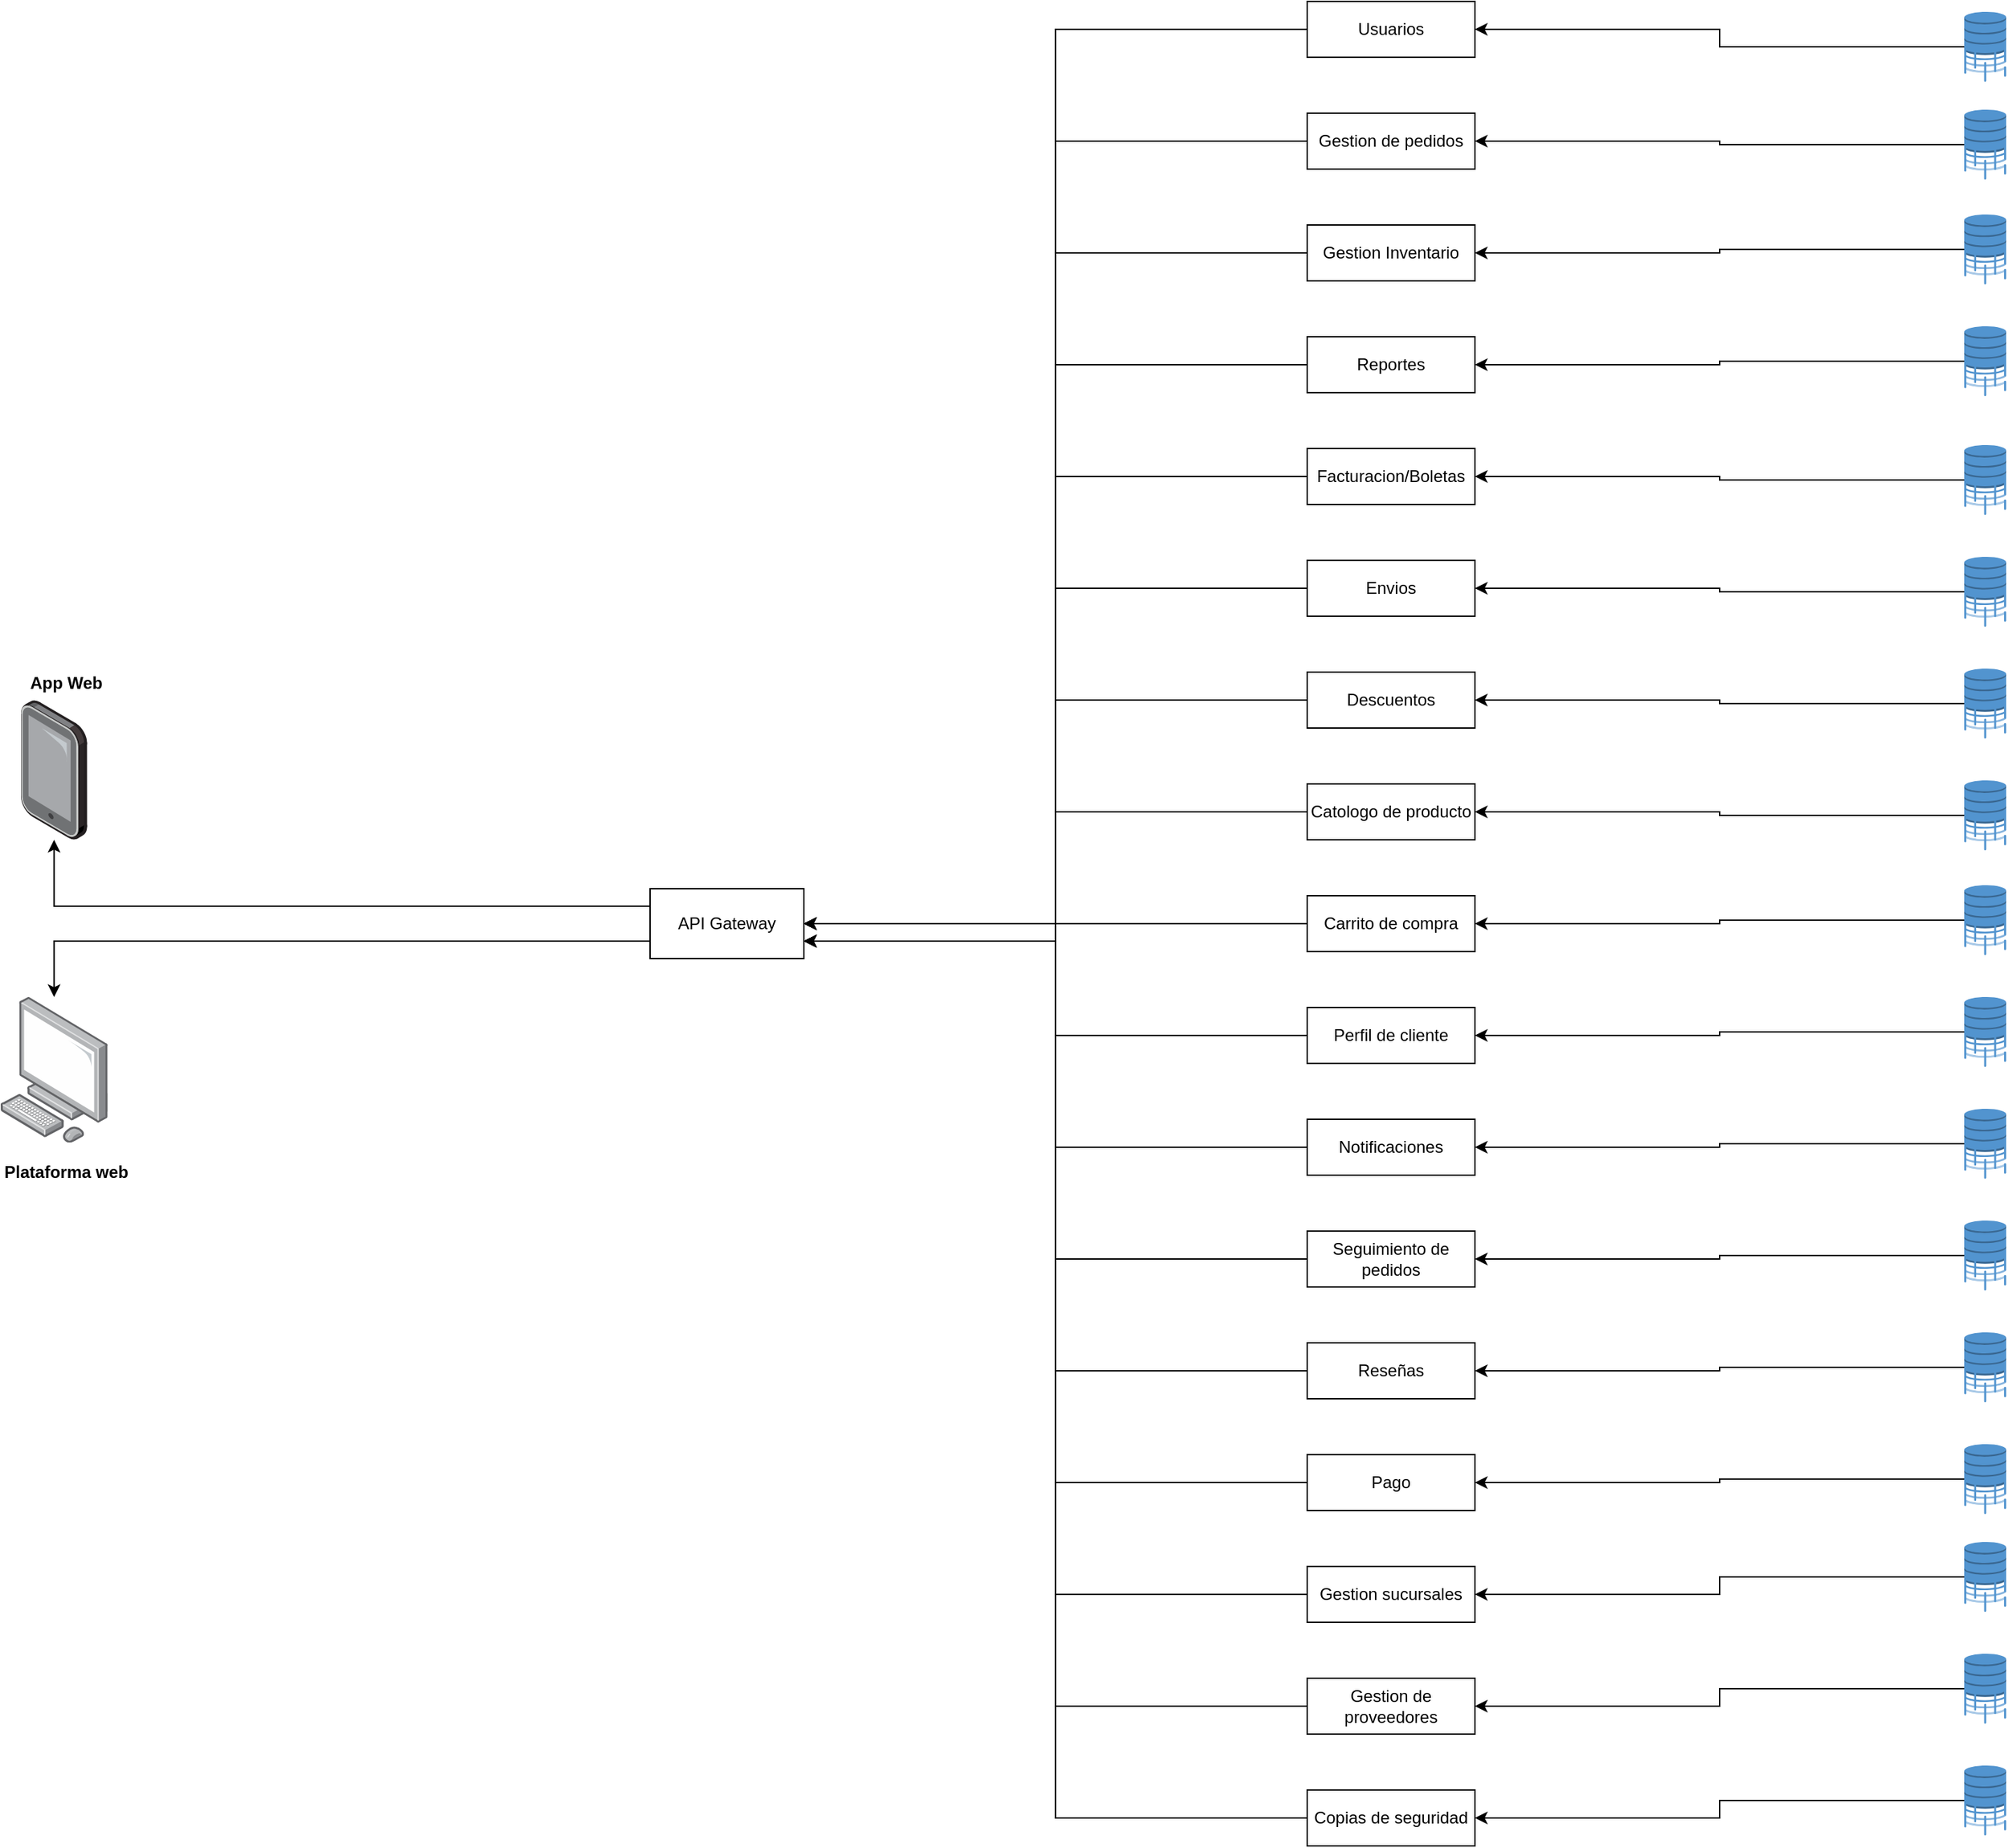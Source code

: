 <mxfile version="26.2.6">
  <diagram name="Página-1" id="OOlFqbrFrxJH8qc2XteN">
    <mxGraphModel grid="1" page="1" gridSize="10" guides="1" tooltips="1" connect="1" arrows="1" fold="1" pageScale="1" pageWidth="827" pageHeight="1169" math="0" shadow="0">
      <root>
        <mxCell id="0" />
        <mxCell id="1" parent="0" />
        <mxCell id="i1dM9BGu6ernbT9dqkfx-84" style="edgeStyle=orthogonalEdgeStyle;rounded=0;orthogonalLoop=1;jettySize=auto;html=1;exitX=0;exitY=0.25;exitDx=0;exitDy=0;" edge="1" parent="1" source="i1dM9BGu6ernbT9dqkfx-4" target="i1dM9BGu6ernbT9dqkfx-82">
          <mxGeometry relative="1" as="geometry" />
        </mxCell>
        <mxCell id="i1dM9BGu6ernbT9dqkfx-85" style="edgeStyle=orthogonalEdgeStyle;rounded=0;orthogonalLoop=1;jettySize=auto;html=1;exitX=0;exitY=0.75;exitDx=0;exitDy=0;" edge="1" parent="1" source="i1dM9BGu6ernbT9dqkfx-4" target="i1dM9BGu6ernbT9dqkfx-83">
          <mxGeometry relative="1" as="geometry" />
        </mxCell>
        <mxCell id="i1dM9BGu6ernbT9dqkfx-4" value="API Gateway" style="html=1;whiteSpace=wrap;" vertex="1" parent="1">
          <mxGeometry x="150" y="410" width="110" height="50" as="geometry" />
        </mxCell>
        <mxCell id="i1dM9BGu6ernbT9dqkfx-27" style="edgeStyle=orthogonalEdgeStyle;rounded=0;orthogonalLoop=1;jettySize=auto;html=1;entryX=1;entryY=0.5;entryDx=0;entryDy=0;" edge="1" parent="1" source="i1dM9BGu6ernbT9dqkfx-5" target="i1dM9BGu6ernbT9dqkfx-4">
          <mxGeometry relative="1" as="geometry" />
        </mxCell>
        <mxCell id="i1dM9BGu6ernbT9dqkfx-5" value="Gestion Inventario" style="html=1;whiteSpace=wrap;" vertex="1" parent="1">
          <mxGeometry x="620" y="-65" width="120" height="40" as="geometry" />
        </mxCell>
        <mxCell id="i1dM9BGu6ernbT9dqkfx-31" style="edgeStyle=orthogonalEdgeStyle;rounded=0;orthogonalLoop=1;jettySize=auto;html=1;entryX=1;entryY=0.75;entryDx=0;entryDy=0;" edge="1" parent="1" source="i1dM9BGu6ernbT9dqkfx-6" target="i1dM9BGu6ernbT9dqkfx-4">
          <mxGeometry relative="1" as="geometry" />
        </mxCell>
        <mxCell id="i1dM9BGu6ernbT9dqkfx-6" value="Descuentos" style="html=1;whiteSpace=wrap;" vertex="1" parent="1">
          <mxGeometry x="620" y="255" width="120" height="40" as="geometry" />
        </mxCell>
        <mxCell id="i1dM9BGu6ernbT9dqkfx-25" style="edgeStyle=orthogonalEdgeStyle;rounded=0;orthogonalLoop=1;jettySize=auto;html=1;exitX=0;exitY=0.5;exitDx=0;exitDy=0;entryX=1;entryY=0.75;entryDx=0;entryDy=0;" edge="1" parent="1" source="i1dM9BGu6ernbT9dqkfx-7" target="i1dM9BGu6ernbT9dqkfx-4">
          <mxGeometry relative="1" as="geometry" />
        </mxCell>
        <mxCell id="i1dM9BGu6ernbT9dqkfx-7" value="Gestion de pedidos" style="html=1;whiteSpace=wrap;" vertex="1" parent="1">
          <mxGeometry x="620" y="-145" width="120" height="40" as="geometry" />
        </mxCell>
        <mxCell id="i1dM9BGu6ernbT9dqkfx-28" style="edgeStyle=orthogonalEdgeStyle;rounded=0;orthogonalLoop=1;jettySize=auto;html=1;entryX=1;entryY=0.5;entryDx=0;entryDy=0;" edge="1" parent="1" source="i1dM9BGu6ernbT9dqkfx-9" target="i1dM9BGu6ernbT9dqkfx-4">
          <mxGeometry relative="1" as="geometry" />
        </mxCell>
        <mxCell id="i1dM9BGu6ernbT9dqkfx-9" value="Reportes" style="html=1;whiteSpace=wrap;" vertex="1" parent="1">
          <mxGeometry x="620" y="15" width="120" height="40" as="geometry" />
        </mxCell>
        <mxCell id="i1dM9BGu6ernbT9dqkfx-33" style="edgeStyle=orthogonalEdgeStyle;rounded=0;orthogonalLoop=1;jettySize=auto;html=1;entryX=1;entryY=0.5;entryDx=0;entryDy=0;" edge="1" parent="1" source="i1dM9BGu6ernbT9dqkfx-10" target="i1dM9BGu6ernbT9dqkfx-4">
          <mxGeometry relative="1" as="geometry" />
        </mxCell>
        <mxCell id="i1dM9BGu6ernbT9dqkfx-10" value="Carrito de compra" style="html=1;whiteSpace=wrap;" vertex="1" parent="1">
          <mxGeometry x="620" y="415" width="120" height="40" as="geometry" />
        </mxCell>
        <mxCell id="i1dM9BGu6ernbT9dqkfx-30" style="edgeStyle=orthogonalEdgeStyle;rounded=0;orthogonalLoop=1;jettySize=auto;html=1;entryX=1;entryY=0.5;entryDx=0;entryDy=0;" edge="1" parent="1" source="i1dM9BGu6ernbT9dqkfx-11" target="i1dM9BGu6ernbT9dqkfx-4">
          <mxGeometry relative="1" as="geometry" />
        </mxCell>
        <mxCell id="i1dM9BGu6ernbT9dqkfx-11" value="Envios" style="html=1;whiteSpace=wrap;" vertex="1" parent="1">
          <mxGeometry x="620" y="175" width="120" height="40" as="geometry" />
        </mxCell>
        <mxCell id="i1dM9BGu6ernbT9dqkfx-32" style="edgeStyle=orthogonalEdgeStyle;rounded=0;orthogonalLoop=1;jettySize=auto;html=1;entryX=1;entryY=0.75;entryDx=0;entryDy=0;" edge="1" parent="1" source="i1dM9BGu6ernbT9dqkfx-12" target="i1dM9BGu6ernbT9dqkfx-4">
          <mxGeometry relative="1" as="geometry" />
        </mxCell>
        <mxCell id="i1dM9BGu6ernbT9dqkfx-12" value="Catologo de producto" style="html=1;whiteSpace=wrap;" vertex="1" parent="1">
          <mxGeometry x="620" y="335" width="120" height="40" as="geometry" />
        </mxCell>
        <mxCell id="i1dM9BGu6ernbT9dqkfx-29" style="edgeStyle=orthogonalEdgeStyle;rounded=0;orthogonalLoop=1;jettySize=auto;html=1;entryX=1;entryY=0.5;entryDx=0;entryDy=0;" edge="1" parent="1" source="i1dM9BGu6ernbT9dqkfx-13" target="i1dM9BGu6ernbT9dqkfx-4">
          <mxGeometry relative="1" as="geometry" />
        </mxCell>
        <mxCell id="i1dM9BGu6ernbT9dqkfx-13" value="Facturacion/Boletas" style="html=1;whiteSpace=wrap;" vertex="1" parent="1">
          <mxGeometry x="620" y="95" width="120" height="40" as="geometry" />
        </mxCell>
        <mxCell id="i1dM9BGu6ernbT9dqkfx-24" style="edgeStyle=orthogonalEdgeStyle;rounded=0;orthogonalLoop=1;jettySize=auto;html=1;entryX=1;entryY=0.5;entryDx=0;entryDy=0;" edge="1" parent="1" source="i1dM9BGu6ernbT9dqkfx-14" target="i1dM9BGu6ernbT9dqkfx-4">
          <mxGeometry relative="1" as="geometry" />
        </mxCell>
        <mxCell id="i1dM9BGu6ernbT9dqkfx-14" value="Usuarios" style="html=1;whiteSpace=wrap;" vertex="1" parent="1">
          <mxGeometry x="620" y="-225" width="120" height="40" as="geometry" />
        </mxCell>
        <mxCell id="i1dM9BGu6ernbT9dqkfx-34" style="edgeStyle=orthogonalEdgeStyle;rounded=0;orthogonalLoop=1;jettySize=auto;html=1;entryX=1;entryY=0.75;entryDx=0;entryDy=0;" edge="1" parent="1" source="i1dM9BGu6ernbT9dqkfx-15" target="i1dM9BGu6ernbT9dqkfx-4">
          <mxGeometry relative="1" as="geometry" />
        </mxCell>
        <mxCell id="i1dM9BGu6ernbT9dqkfx-15" value="&lt;div&gt;Perfil de cliente&lt;/div&gt;" style="html=1;whiteSpace=wrap;" vertex="1" parent="1">
          <mxGeometry x="620" y="495" width="120" height="40" as="geometry" />
        </mxCell>
        <mxCell id="i1dM9BGu6ernbT9dqkfx-37" style="edgeStyle=orthogonalEdgeStyle;rounded=0;orthogonalLoop=1;jettySize=auto;html=1;entryX=1;entryY=0.75;entryDx=0;entryDy=0;" edge="1" parent="1" source="i1dM9BGu6ernbT9dqkfx-16" target="i1dM9BGu6ernbT9dqkfx-4">
          <mxGeometry relative="1" as="geometry" />
        </mxCell>
        <mxCell id="i1dM9BGu6ernbT9dqkfx-16" value="Reseñas" style="html=1;whiteSpace=wrap;" vertex="1" parent="1">
          <mxGeometry x="620" y="735" width="120" height="40" as="geometry" />
        </mxCell>
        <mxCell id="i1dM9BGu6ernbT9dqkfx-35" style="edgeStyle=orthogonalEdgeStyle;rounded=0;orthogonalLoop=1;jettySize=auto;html=1;entryX=1;entryY=0.75;entryDx=0;entryDy=0;" edge="1" parent="1" source="i1dM9BGu6ernbT9dqkfx-17" target="i1dM9BGu6ernbT9dqkfx-4">
          <mxGeometry relative="1" as="geometry" />
        </mxCell>
        <mxCell id="i1dM9BGu6ernbT9dqkfx-17" value="Notificaciones" style="html=1;whiteSpace=wrap;" vertex="1" parent="1">
          <mxGeometry x="620" y="575" width="120" height="40" as="geometry" />
        </mxCell>
        <mxCell id="i1dM9BGu6ernbT9dqkfx-36" style="edgeStyle=orthogonalEdgeStyle;rounded=0;orthogonalLoop=1;jettySize=auto;html=1;entryX=1;entryY=0.75;entryDx=0;entryDy=0;" edge="1" parent="1" source="i1dM9BGu6ernbT9dqkfx-18" target="i1dM9BGu6ernbT9dqkfx-4">
          <mxGeometry relative="1" as="geometry" />
        </mxCell>
        <mxCell id="i1dM9BGu6ernbT9dqkfx-18" value="Seguimiento de pedidos" style="html=1;whiteSpace=wrap;" vertex="1" parent="1">
          <mxGeometry x="620" y="655" width="120" height="40" as="geometry" />
        </mxCell>
        <mxCell id="i1dM9BGu6ernbT9dqkfx-38" style="edgeStyle=orthogonalEdgeStyle;rounded=0;orthogonalLoop=1;jettySize=auto;html=1;entryX=1;entryY=0.5;entryDx=0;entryDy=0;" edge="1" parent="1" source="i1dM9BGu6ernbT9dqkfx-19" target="i1dM9BGu6ernbT9dqkfx-4">
          <mxGeometry relative="1" as="geometry" />
        </mxCell>
        <mxCell id="i1dM9BGu6ernbT9dqkfx-19" value="Pago" style="html=1;whiteSpace=wrap;" vertex="1" parent="1">
          <mxGeometry x="620" y="815" width="120" height="40" as="geometry" />
        </mxCell>
        <mxCell id="i1dM9BGu6ernbT9dqkfx-39" style="edgeStyle=orthogonalEdgeStyle;rounded=0;orthogonalLoop=1;jettySize=auto;html=1;entryX=1;entryY=0.5;entryDx=0;entryDy=0;" edge="1" parent="1" source="i1dM9BGu6ernbT9dqkfx-20" target="i1dM9BGu6ernbT9dqkfx-4">
          <mxGeometry relative="1" as="geometry" />
        </mxCell>
        <mxCell id="i1dM9BGu6ernbT9dqkfx-20" value="Gestion sucursales" style="html=1;whiteSpace=wrap;" vertex="1" parent="1">
          <mxGeometry x="620" y="895" width="120" height="40" as="geometry" />
        </mxCell>
        <mxCell id="i1dM9BGu6ernbT9dqkfx-40" style="edgeStyle=orthogonalEdgeStyle;rounded=0;orthogonalLoop=1;jettySize=auto;html=1;entryX=1;entryY=0.75;entryDx=0;entryDy=0;" edge="1" parent="1" source="i1dM9BGu6ernbT9dqkfx-22" target="i1dM9BGu6ernbT9dqkfx-4">
          <mxGeometry relative="1" as="geometry" />
        </mxCell>
        <mxCell id="i1dM9BGu6ernbT9dqkfx-22" value="Gestion de proveedores" style="html=1;whiteSpace=wrap;" vertex="1" parent="1">
          <mxGeometry x="620" y="975" width="120" height="40" as="geometry" />
        </mxCell>
        <mxCell id="i1dM9BGu6ernbT9dqkfx-41" style="edgeStyle=orthogonalEdgeStyle;rounded=0;orthogonalLoop=1;jettySize=auto;html=1;entryX=1;entryY=0.75;entryDx=0;entryDy=0;" edge="1" parent="1" source="i1dM9BGu6ernbT9dqkfx-23" target="i1dM9BGu6ernbT9dqkfx-4">
          <mxGeometry relative="1" as="geometry" />
        </mxCell>
        <mxCell id="i1dM9BGu6ernbT9dqkfx-23" value="Copias de seguridad" style="html=1;whiteSpace=wrap;" vertex="1" parent="1">
          <mxGeometry x="620" y="1055" width="120" height="40" as="geometry" />
        </mxCell>
        <mxCell id="i1dM9BGu6ernbT9dqkfx-65" style="edgeStyle=orthogonalEdgeStyle;rounded=0;orthogonalLoop=1;jettySize=auto;html=1;exitX=0;exitY=0.5;exitDx=0;exitDy=0;exitPerimeter=0;entryX=1;entryY=0.5;entryDx=0;entryDy=0;" edge="1" parent="1" source="i1dM9BGu6ernbT9dqkfx-42" target="i1dM9BGu6ernbT9dqkfx-7">
          <mxGeometry relative="1" as="geometry" />
        </mxCell>
        <mxCell id="i1dM9BGu6ernbT9dqkfx-42" value="" style="outlineConnect=0;dashed=0;verticalLabelPosition=bottom;verticalAlign=top;align=center;html=1;shape=mxgraph.aws3.database_migration_workflow_job;fillColor=#5294CF;gradientColor=none;pointerEvents=1" vertex="1" parent="1">
          <mxGeometry x="1090" y="-147.5" width="30" height="50" as="geometry" />
        </mxCell>
        <mxCell id="i1dM9BGu6ernbT9dqkfx-64" style="edgeStyle=orthogonalEdgeStyle;rounded=0;orthogonalLoop=1;jettySize=auto;html=1;entryX=1;entryY=0.5;entryDx=0;entryDy=0;" edge="1" parent="1" source="i1dM9BGu6ernbT9dqkfx-48" target="i1dM9BGu6ernbT9dqkfx-14">
          <mxGeometry relative="1" as="geometry" />
        </mxCell>
        <mxCell id="i1dM9BGu6ernbT9dqkfx-48" value="" style="outlineConnect=0;dashed=0;verticalLabelPosition=bottom;verticalAlign=top;align=center;html=1;shape=mxgraph.aws3.database_migration_workflow_job;fillColor=#5294CF;gradientColor=none;pointerEvents=1" vertex="1" parent="1">
          <mxGeometry x="1090" y="-217.5" width="30" height="50" as="geometry" />
        </mxCell>
        <mxCell id="i1dM9BGu6ernbT9dqkfx-66" style="edgeStyle=orthogonalEdgeStyle;rounded=0;orthogonalLoop=1;jettySize=auto;html=1;exitX=0;exitY=0.5;exitDx=0;exitDy=0;exitPerimeter=0;entryX=1;entryY=0.5;entryDx=0;entryDy=0;" edge="1" parent="1" source="i1dM9BGu6ernbT9dqkfx-49" target="i1dM9BGu6ernbT9dqkfx-5">
          <mxGeometry relative="1" as="geometry" />
        </mxCell>
        <mxCell id="i1dM9BGu6ernbT9dqkfx-49" value="" style="outlineConnect=0;dashed=0;verticalLabelPosition=bottom;verticalAlign=top;align=center;html=1;shape=mxgraph.aws3.database_migration_workflow_job;fillColor=#5294CF;gradientColor=none;pointerEvents=1" vertex="1" parent="1">
          <mxGeometry x="1090" y="-72.5" width="30" height="50" as="geometry" />
        </mxCell>
        <mxCell id="i1dM9BGu6ernbT9dqkfx-67" style="edgeStyle=orthogonalEdgeStyle;rounded=0;orthogonalLoop=1;jettySize=auto;html=1;exitX=0;exitY=0.5;exitDx=0;exitDy=0;exitPerimeter=0;entryX=1;entryY=0.5;entryDx=0;entryDy=0;" edge="1" parent="1" source="i1dM9BGu6ernbT9dqkfx-50" target="i1dM9BGu6ernbT9dqkfx-9">
          <mxGeometry relative="1" as="geometry" />
        </mxCell>
        <mxCell id="i1dM9BGu6ernbT9dqkfx-50" value="" style="outlineConnect=0;dashed=0;verticalLabelPosition=bottom;verticalAlign=top;align=center;html=1;shape=mxgraph.aws3.database_migration_workflow_job;fillColor=#5294CF;gradientColor=none;pointerEvents=1" vertex="1" parent="1">
          <mxGeometry x="1090" y="7.5" width="30" height="50" as="geometry" />
        </mxCell>
        <mxCell id="i1dM9BGu6ernbT9dqkfx-68" style="edgeStyle=orthogonalEdgeStyle;rounded=0;orthogonalLoop=1;jettySize=auto;html=1;exitX=0;exitY=0.5;exitDx=0;exitDy=0;exitPerimeter=0;entryX=1;entryY=0.5;entryDx=0;entryDy=0;" edge="1" parent="1" source="i1dM9BGu6ernbT9dqkfx-51" target="i1dM9BGu6ernbT9dqkfx-13">
          <mxGeometry relative="1" as="geometry" />
        </mxCell>
        <mxCell id="i1dM9BGu6ernbT9dqkfx-51" value="" style="outlineConnect=0;dashed=0;verticalLabelPosition=bottom;verticalAlign=top;align=center;html=1;shape=mxgraph.aws3.database_migration_workflow_job;fillColor=#5294CF;gradientColor=none;pointerEvents=1" vertex="1" parent="1">
          <mxGeometry x="1090" y="92.5" width="30" height="50" as="geometry" />
        </mxCell>
        <mxCell id="i1dM9BGu6ernbT9dqkfx-69" style="edgeStyle=orthogonalEdgeStyle;rounded=0;orthogonalLoop=1;jettySize=auto;html=1;exitX=0;exitY=0.5;exitDx=0;exitDy=0;exitPerimeter=0;entryX=1;entryY=0.5;entryDx=0;entryDy=0;" edge="1" parent="1" source="i1dM9BGu6ernbT9dqkfx-52" target="i1dM9BGu6ernbT9dqkfx-11">
          <mxGeometry relative="1" as="geometry" />
        </mxCell>
        <mxCell id="i1dM9BGu6ernbT9dqkfx-52" value="" style="outlineConnect=0;dashed=0;verticalLabelPosition=bottom;verticalAlign=top;align=center;html=1;shape=mxgraph.aws3.database_migration_workflow_job;fillColor=#5294CF;gradientColor=none;pointerEvents=1" vertex="1" parent="1">
          <mxGeometry x="1090" y="172.5" width="30" height="50" as="geometry" />
        </mxCell>
        <mxCell id="i1dM9BGu6ernbT9dqkfx-70" style="edgeStyle=orthogonalEdgeStyle;rounded=0;orthogonalLoop=1;jettySize=auto;html=1;exitX=0;exitY=0.5;exitDx=0;exitDy=0;exitPerimeter=0;entryX=1;entryY=0.5;entryDx=0;entryDy=0;" edge="1" parent="1" source="i1dM9BGu6ernbT9dqkfx-53" target="i1dM9BGu6ernbT9dqkfx-6">
          <mxGeometry relative="1" as="geometry" />
        </mxCell>
        <mxCell id="i1dM9BGu6ernbT9dqkfx-53" value="" style="outlineConnect=0;dashed=0;verticalLabelPosition=bottom;verticalAlign=top;align=center;html=1;shape=mxgraph.aws3.database_migration_workflow_job;fillColor=#5294CF;gradientColor=none;pointerEvents=1" vertex="1" parent="1">
          <mxGeometry x="1090" y="252.5" width="30" height="50" as="geometry" />
        </mxCell>
        <mxCell id="i1dM9BGu6ernbT9dqkfx-71" style="edgeStyle=orthogonalEdgeStyle;rounded=0;orthogonalLoop=1;jettySize=auto;html=1;exitX=0;exitY=0.5;exitDx=0;exitDy=0;exitPerimeter=0;entryX=1;entryY=0.5;entryDx=0;entryDy=0;" edge="1" parent="1" source="i1dM9BGu6ernbT9dqkfx-54" target="i1dM9BGu6ernbT9dqkfx-12">
          <mxGeometry relative="1" as="geometry" />
        </mxCell>
        <mxCell id="i1dM9BGu6ernbT9dqkfx-54" value="" style="outlineConnect=0;dashed=0;verticalLabelPosition=bottom;verticalAlign=top;align=center;html=1;shape=mxgraph.aws3.database_migration_workflow_job;fillColor=#5294CF;gradientColor=none;pointerEvents=1" vertex="1" parent="1">
          <mxGeometry x="1090" y="332.5" width="30" height="50" as="geometry" />
        </mxCell>
        <mxCell id="i1dM9BGu6ernbT9dqkfx-72" style="edgeStyle=orthogonalEdgeStyle;rounded=0;orthogonalLoop=1;jettySize=auto;html=1;exitX=0;exitY=0.5;exitDx=0;exitDy=0;exitPerimeter=0;entryX=1;entryY=0.5;entryDx=0;entryDy=0;" edge="1" parent="1" source="i1dM9BGu6ernbT9dqkfx-55" target="i1dM9BGu6ernbT9dqkfx-10">
          <mxGeometry relative="1" as="geometry" />
        </mxCell>
        <mxCell id="i1dM9BGu6ernbT9dqkfx-55" value="" style="outlineConnect=0;dashed=0;verticalLabelPosition=bottom;verticalAlign=top;align=center;html=1;shape=mxgraph.aws3.database_migration_workflow_job;fillColor=#5294CF;gradientColor=none;pointerEvents=1" vertex="1" parent="1">
          <mxGeometry x="1090" y="407.5" width="30" height="50" as="geometry" />
        </mxCell>
        <mxCell id="i1dM9BGu6ernbT9dqkfx-73" style="edgeStyle=orthogonalEdgeStyle;rounded=0;orthogonalLoop=1;jettySize=auto;html=1;exitX=0;exitY=0.5;exitDx=0;exitDy=0;exitPerimeter=0;entryX=1;entryY=0.5;entryDx=0;entryDy=0;" edge="1" parent="1" source="i1dM9BGu6ernbT9dqkfx-56" target="i1dM9BGu6ernbT9dqkfx-15">
          <mxGeometry relative="1" as="geometry" />
        </mxCell>
        <mxCell id="i1dM9BGu6ernbT9dqkfx-56" value="" style="outlineConnect=0;dashed=0;verticalLabelPosition=bottom;verticalAlign=top;align=center;html=1;shape=mxgraph.aws3.database_migration_workflow_job;fillColor=#5294CF;gradientColor=none;pointerEvents=1" vertex="1" parent="1">
          <mxGeometry x="1090" y="487.5" width="30" height="50" as="geometry" />
        </mxCell>
        <mxCell id="i1dM9BGu6ernbT9dqkfx-74" style="edgeStyle=orthogonalEdgeStyle;rounded=0;orthogonalLoop=1;jettySize=auto;html=1;exitX=0;exitY=0.5;exitDx=0;exitDy=0;exitPerimeter=0;" edge="1" parent="1" source="i1dM9BGu6ernbT9dqkfx-57" target="i1dM9BGu6ernbT9dqkfx-17">
          <mxGeometry relative="1" as="geometry" />
        </mxCell>
        <mxCell id="i1dM9BGu6ernbT9dqkfx-57" value="" style="outlineConnect=0;dashed=0;verticalLabelPosition=bottom;verticalAlign=top;align=center;html=1;shape=mxgraph.aws3.database_migration_workflow_job;fillColor=#5294CF;gradientColor=none;pointerEvents=1" vertex="1" parent="1">
          <mxGeometry x="1090" y="567.5" width="30" height="50" as="geometry" />
        </mxCell>
        <mxCell id="i1dM9BGu6ernbT9dqkfx-75" style="edgeStyle=orthogonalEdgeStyle;rounded=0;orthogonalLoop=1;jettySize=auto;html=1;exitX=0;exitY=0.5;exitDx=0;exitDy=0;exitPerimeter=0;entryX=1;entryY=0.5;entryDx=0;entryDy=0;" edge="1" parent="1" source="i1dM9BGu6ernbT9dqkfx-58" target="i1dM9BGu6ernbT9dqkfx-18">
          <mxGeometry relative="1" as="geometry" />
        </mxCell>
        <mxCell id="i1dM9BGu6ernbT9dqkfx-58" value="" style="outlineConnect=0;dashed=0;verticalLabelPosition=bottom;verticalAlign=top;align=center;html=1;shape=mxgraph.aws3.database_migration_workflow_job;fillColor=#5294CF;gradientColor=none;pointerEvents=1" vertex="1" parent="1">
          <mxGeometry x="1090" y="647.5" width="30" height="50" as="geometry" />
        </mxCell>
        <mxCell id="i1dM9BGu6ernbT9dqkfx-76" style="edgeStyle=orthogonalEdgeStyle;rounded=0;orthogonalLoop=1;jettySize=auto;html=1;exitX=0;exitY=0.5;exitDx=0;exitDy=0;exitPerimeter=0;" edge="1" parent="1" source="i1dM9BGu6ernbT9dqkfx-59" target="i1dM9BGu6ernbT9dqkfx-16">
          <mxGeometry relative="1" as="geometry" />
        </mxCell>
        <mxCell id="i1dM9BGu6ernbT9dqkfx-59" value="" style="outlineConnect=0;dashed=0;verticalLabelPosition=bottom;verticalAlign=top;align=center;html=1;shape=mxgraph.aws3.database_migration_workflow_job;fillColor=#5294CF;gradientColor=none;pointerEvents=1" vertex="1" parent="1">
          <mxGeometry x="1090" y="727.5" width="30" height="50" as="geometry" />
        </mxCell>
        <mxCell id="i1dM9BGu6ernbT9dqkfx-78" style="edgeStyle=orthogonalEdgeStyle;rounded=0;orthogonalLoop=1;jettySize=auto;html=1;exitX=0;exitY=0.5;exitDx=0;exitDy=0;exitPerimeter=0;entryX=1;entryY=0.5;entryDx=0;entryDy=0;" edge="1" parent="1" source="i1dM9BGu6ernbT9dqkfx-60" target="i1dM9BGu6ernbT9dqkfx-19">
          <mxGeometry relative="1" as="geometry" />
        </mxCell>
        <mxCell id="i1dM9BGu6ernbT9dqkfx-60" value="" style="outlineConnect=0;dashed=0;verticalLabelPosition=bottom;verticalAlign=top;align=center;html=1;shape=mxgraph.aws3.database_migration_workflow_job;fillColor=#5294CF;gradientColor=none;pointerEvents=1" vertex="1" parent="1">
          <mxGeometry x="1090" y="807.5" width="30" height="50" as="geometry" />
        </mxCell>
        <mxCell id="i1dM9BGu6ernbT9dqkfx-79" style="edgeStyle=orthogonalEdgeStyle;rounded=0;orthogonalLoop=1;jettySize=auto;html=1;exitX=0;exitY=0.5;exitDx=0;exitDy=0;exitPerimeter=0;entryX=1;entryY=0.5;entryDx=0;entryDy=0;" edge="1" parent="1" source="i1dM9BGu6ernbT9dqkfx-61" target="i1dM9BGu6ernbT9dqkfx-20">
          <mxGeometry relative="1" as="geometry" />
        </mxCell>
        <mxCell id="i1dM9BGu6ernbT9dqkfx-61" value="" style="outlineConnect=0;dashed=0;verticalLabelPosition=bottom;verticalAlign=top;align=center;html=1;shape=mxgraph.aws3.database_migration_workflow_job;fillColor=#5294CF;gradientColor=none;pointerEvents=1" vertex="1" parent="1">
          <mxGeometry x="1090" y="877.5" width="30" height="50" as="geometry" />
        </mxCell>
        <mxCell id="i1dM9BGu6ernbT9dqkfx-80" style="edgeStyle=orthogonalEdgeStyle;rounded=0;orthogonalLoop=1;jettySize=auto;html=1;exitX=0;exitY=0.5;exitDx=0;exitDy=0;exitPerimeter=0;entryX=1;entryY=0.5;entryDx=0;entryDy=0;" edge="1" parent="1" source="i1dM9BGu6ernbT9dqkfx-62" target="i1dM9BGu6ernbT9dqkfx-22">
          <mxGeometry relative="1" as="geometry" />
        </mxCell>
        <mxCell id="i1dM9BGu6ernbT9dqkfx-62" value="" style="outlineConnect=0;dashed=0;verticalLabelPosition=bottom;verticalAlign=top;align=center;html=1;shape=mxgraph.aws3.database_migration_workflow_job;fillColor=#5294CF;gradientColor=none;pointerEvents=1" vertex="1" parent="1">
          <mxGeometry x="1090" y="957.5" width="30" height="50" as="geometry" />
        </mxCell>
        <mxCell id="i1dM9BGu6ernbT9dqkfx-81" style="edgeStyle=orthogonalEdgeStyle;rounded=0;orthogonalLoop=1;jettySize=auto;html=1;exitX=0;exitY=0.5;exitDx=0;exitDy=0;exitPerimeter=0;entryX=1;entryY=0.5;entryDx=0;entryDy=0;" edge="1" parent="1" source="i1dM9BGu6ernbT9dqkfx-63" target="i1dM9BGu6ernbT9dqkfx-23">
          <mxGeometry relative="1" as="geometry" />
        </mxCell>
        <mxCell id="i1dM9BGu6ernbT9dqkfx-63" value="" style="outlineConnect=0;dashed=0;verticalLabelPosition=bottom;verticalAlign=top;align=center;html=1;shape=mxgraph.aws3.database_migration_workflow_job;fillColor=#5294CF;gradientColor=none;pointerEvents=1" vertex="1" parent="1">
          <mxGeometry x="1090" y="1037.5" width="30" height="50" as="geometry" />
        </mxCell>
        <mxCell id="i1dM9BGu6ernbT9dqkfx-82" value="" style="image;points=[];aspect=fixed;html=1;align=center;shadow=0;dashed=0;image=img/lib/allied_telesis/computer_and_terminals/Tablet.svg;" vertex="1" parent="1">
          <mxGeometry x="-299.99" y="275" width="47.37" height="100" as="geometry" />
        </mxCell>
        <mxCell id="i1dM9BGu6ernbT9dqkfx-83" value="" style="image;points=[];aspect=fixed;html=1;align=center;shadow=0;dashed=0;image=img/lib/allied_telesis/computer_and_terminals/Personal_Computer.svg;" vertex="1" parent="1">
          <mxGeometry x="-314.79" y="487.5" width="76.96" height="104.3" as="geometry" />
        </mxCell>
        <mxCell id="i1dM9BGu6ernbT9dqkfx-86" value="Plataforma web" style="text;align=center;fontStyle=1;verticalAlign=middle;spacingLeft=3;spacingRight=3;strokeColor=none;rotatable=0;points=[[0,0.5],[1,0.5]];portConstraint=eastwest;html=1;" vertex="1" parent="1">
          <mxGeometry x="-307.83" y="600" width="80" height="26" as="geometry" />
        </mxCell>
        <mxCell id="i1dM9BGu6ernbT9dqkfx-87" value="App Web" style="text;align=center;fontStyle=1;verticalAlign=middle;spacingLeft=3;spacingRight=3;strokeColor=none;rotatable=0;points=[[0,0.5],[1,0.5]];portConstraint=eastwest;html=1;" vertex="1" parent="1">
          <mxGeometry x="-307.83" y="250" width="80" height="26" as="geometry" />
        </mxCell>
      </root>
    </mxGraphModel>
  </diagram>
</mxfile>
